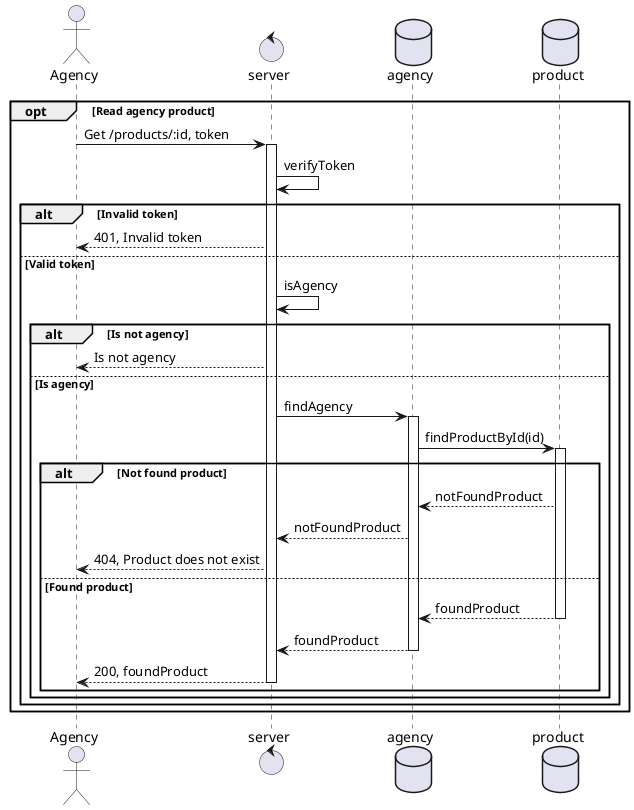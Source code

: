 @startuml read agency owner product

actor Agency
control server
database agency
database product

opt Read agency product
    Agency -> server: Get /products/:id, token
    activate server
    server -> server: verifyToken
    alt Invalid token
        Agency <-- server: 401, Invalid token
    else Valid token
        server -> server: isAgency
        alt Is not agency
            Agency <-- server: Is not agency
        else Is agency
            server -> agency: findAgency
            activate agency
            agency -> product: findProductById(id)
            activate product
            alt Not found product
                agency <-- product: notFoundProduct
                server <-- agency: notFoundProduct
                Agency <-- server: 404, Product does not exist
            else Found product
                agency <-- product: foundProduct
                deactivate product
                server <-- agency: foundProduct
                deactivate agency
                Agency <-- server: 200, foundProduct
                deactivate server
            end
        end
    end
end

@enduml